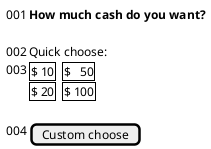 @startuml
salt
{
  001 | <b>How much cash do you want?
  |.
  002 | Quick choose:
  003 | {
          {+ $ 10} |.| {+ $   50}
          {+ $ 20} |.|  {+ $ 100}
        }
  |.
  004 | [Custom choose]
}
@enduml